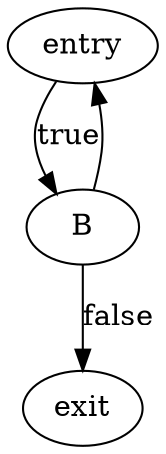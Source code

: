 digraph post_loop {
	A [label="entry"]
	B
	C [label="exit"]
	A->B [label="true"]
	B->A
	B->C [label="false"]
}
